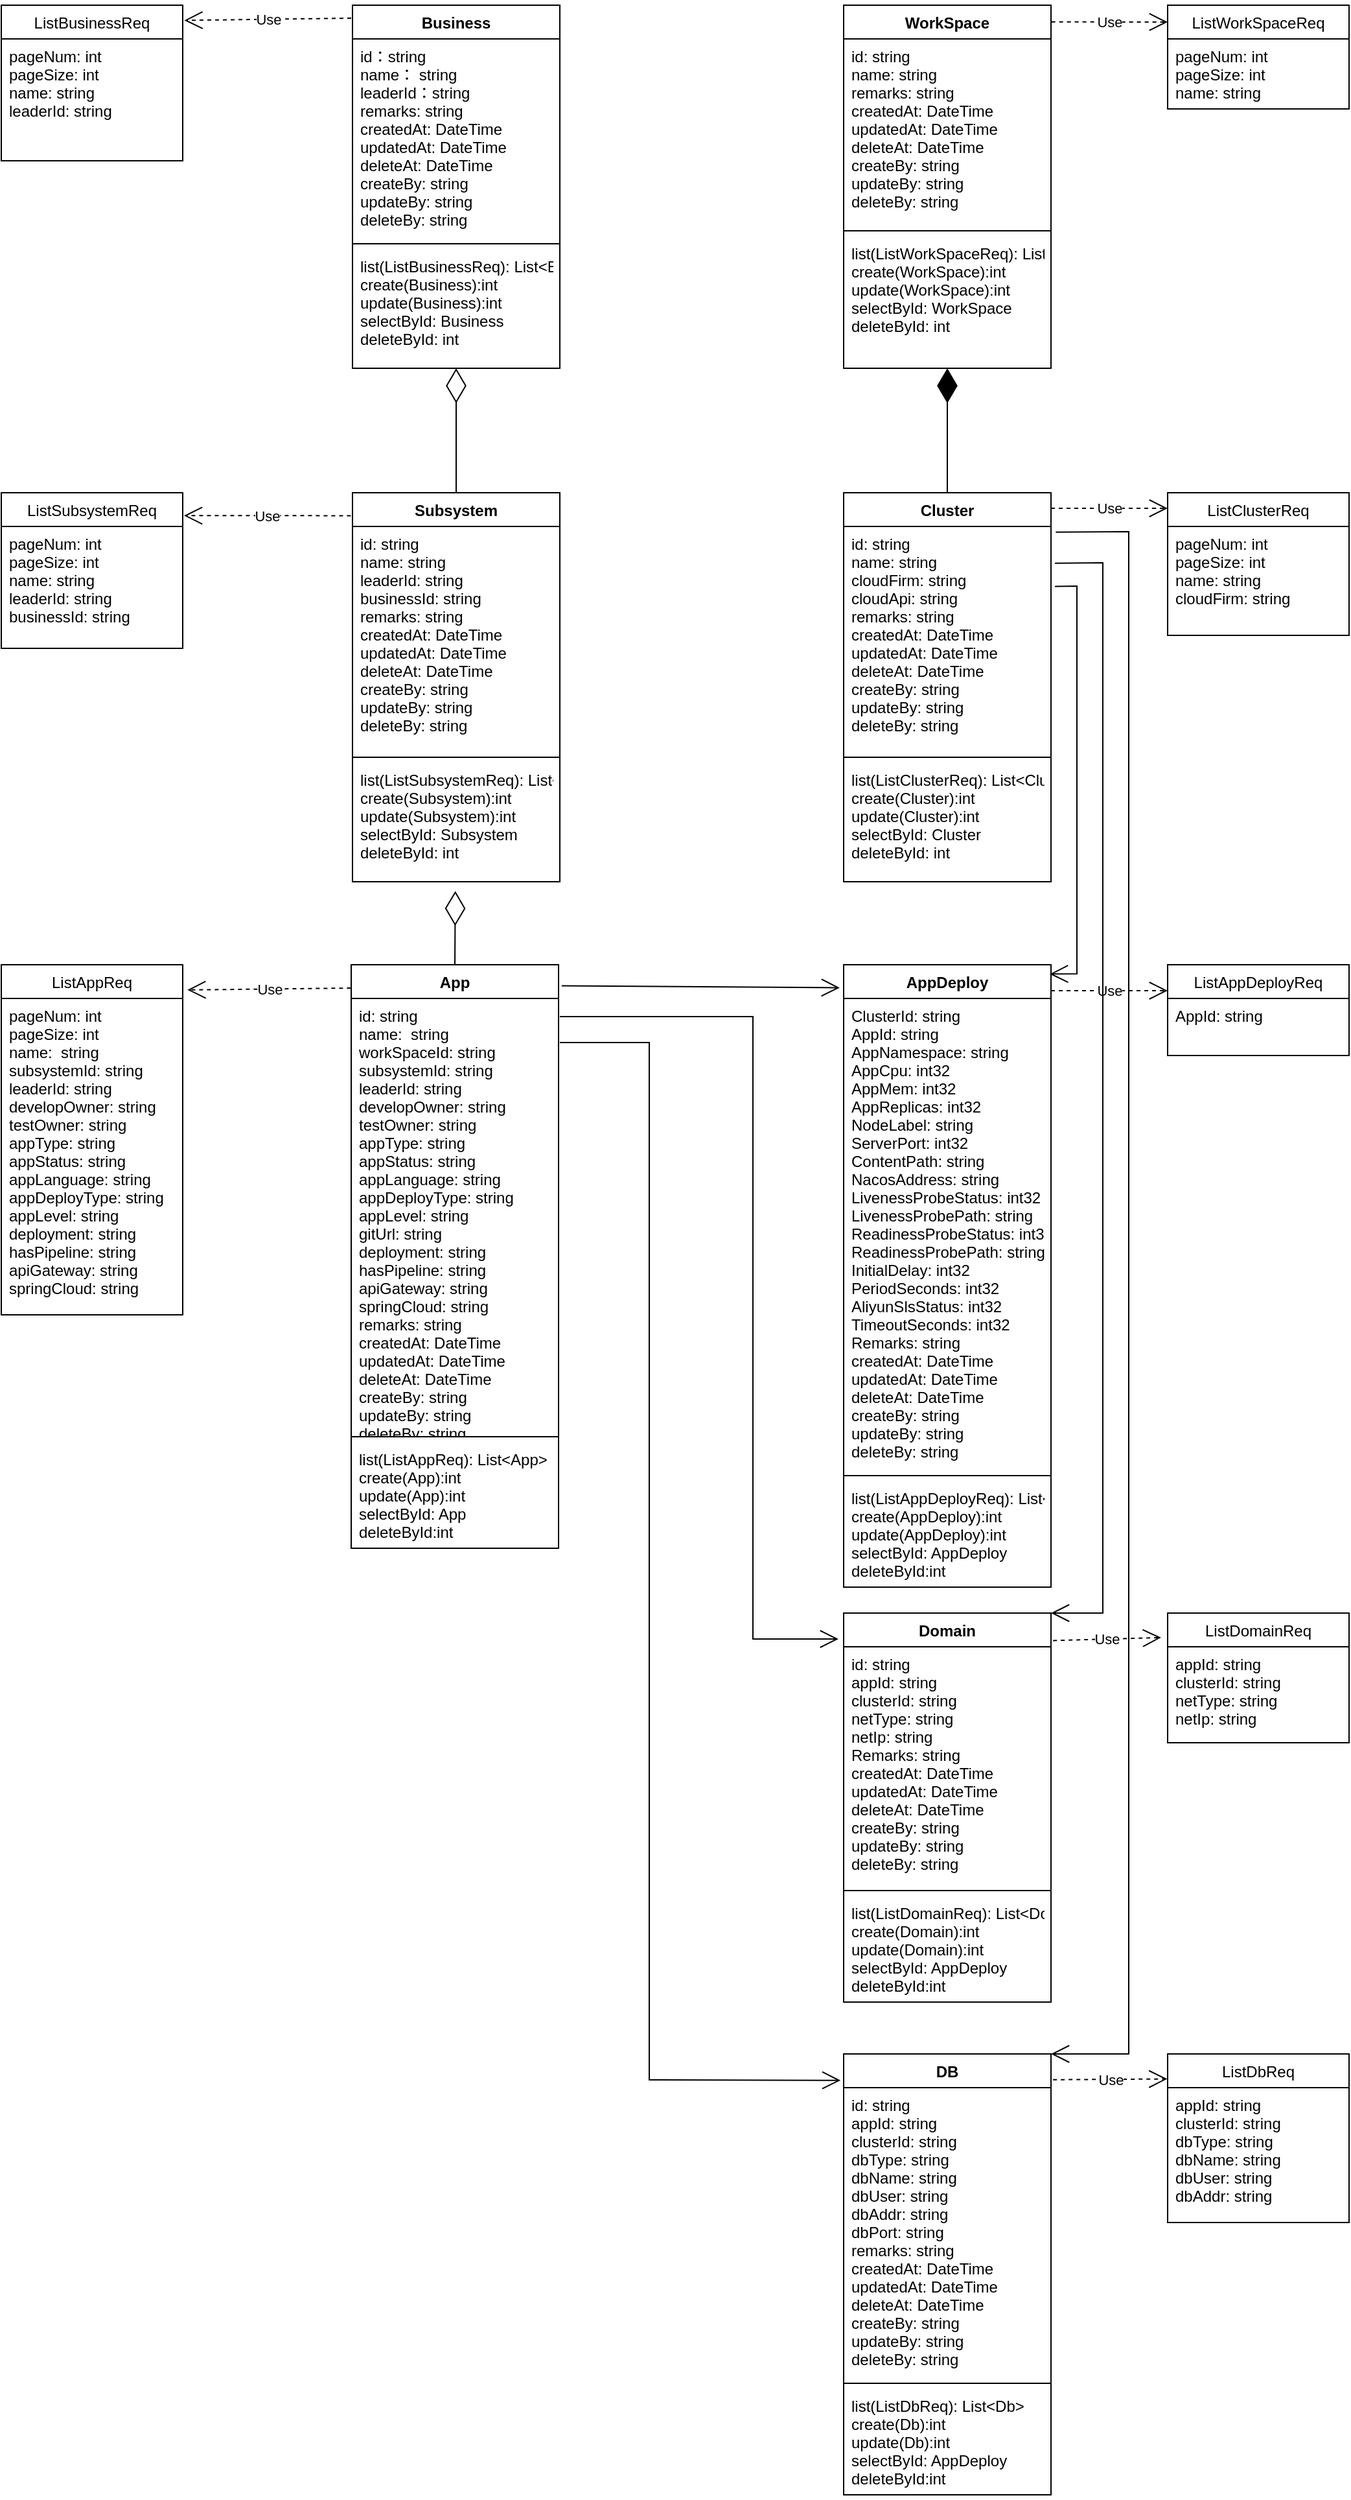 <mxfile version="17.4.5" type="github">
  <diagram id="C5RBs43oDa-KdzZeNtuy" name="Page-1">
    <mxGraphModel dx="2304" dy="1951" grid="1" gridSize="10" guides="1" tooltips="1" connect="1" arrows="1" fold="1" page="1" pageScale="1" pageWidth="827" pageHeight="1169" math="0" shadow="0">
      <root>
        <mxCell id="WIyWlLk6GJQsqaUBKTNV-0" />
        <mxCell id="WIyWlLk6GJQsqaUBKTNV-1" parent="WIyWlLk6GJQsqaUBKTNV-0" />
        <mxCell id="HXfbgiixLHI54wE9NL25-12" value="Business" style="swimlane;fontStyle=1;align=center;verticalAlign=top;childLayout=stackLayout;horizontal=1;startSize=26;horizontalStack=0;resizeParent=1;resizeParentMax=0;resizeLast=0;collapsible=1;marginBottom=0;" vertex="1" parent="WIyWlLk6GJQsqaUBKTNV-1">
          <mxGeometry x="131" y="-40" width="160" height="280" as="geometry" />
        </mxCell>
        <mxCell id="HXfbgiixLHI54wE9NL25-13" value="id：string&#xa;name： string&#xa;leaderId：string&#xa;remarks: string&#xa;createdAt: DateTime&#xa;updatedAt: DateTime&#xa;deleteAt: DateTime&#xa;createBy: string&#xa;updateBy: string&#xa;deleteBy: string" style="text;strokeColor=none;fillColor=none;align=left;verticalAlign=top;spacingLeft=4;spacingRight=4;overflow=hidden;rotatable=0;points=[[0,0.5],[1,0.5]];portConstraint=eastwest;" vertex="1" parent="HXfbgiixLHI54wE9NL25-12">
          <mxGeometry y="26" width="160" height="154" as="geometry" />
        </mxCell>
        <mxCell id="HXfbgiixLHI54wE9NL25-14" value="" style="line;strokeWidth=1;fillColor=none;align=left;verticalAlign=middle;spacingTop=-1;spacingLeft=3;spacingRight=3;rotatable=0;labelPosition=right;points=[];portConstraint=eastwest;" vertex="1" parent="HXfbgiixLHI54wE9NL25-12">
          <mxGeometry y="180" width="160" height="8" as="geometry" />
        </mxCell>
        <mxCell id="HXfbgiixLHI54wE9NL25-15" value="list(ListBusinessReq): List&lt;Business&gt;&#xa;create(Business):int&#xa;update(Business):int&#xa;selectById: Business&#xa;deleteById: int" style="text;strokeColor=none;fillColor=none;align=left;verticalAlign=top;spacingLeft=4;spacingRight=4;overflow=hidden;rotatable=0;points=[[0,0.5],[1,0.5]];portConstraint=eastwest;" vertex="1" parent="HXfbgiixLHI54wE9NL25-12">
          <mxGeometry y="188" width="160" height="92" as="geometry" />
        </mxCell>
        <mxCell id="HXfbgiixLHI54wE9NL25-16" value="App" style="swimlane;fontStyle=1;align=center;verticalAlign=top;childLayout=stackLayout;horizontal=1;startSize=26;horizontalStack=0;resizeParent=1;resizeParentMax=0;resizeLast=0;collapsible=1;marginBottom=0;" vertex="1" parent="WIyWlLk6GJQsqaUBKTNV-1">
          <mxGeometry x="130" y="700" width="160" height="450" as="geometry" />
        </mxCell>
        <mxCell id="HXfbgiixLHI54wE9NL25-17" value="id: string&#xa;name:  string&#xa;workSpaceId: string&#xa;subsystemId: string&#xa;leaderId: string&#xa;developOwner: string&#xa;testOwner: string&#xa;appType: string&#xa;appStatus: string&#xa;appLanguage: string&#xa;appDeployType: string&#xa;appLevel: string&#xa;gitUrl: string&#xa;deployment: string&#xa;hasPipeline: string&#xa;apiGateway: string&#xa;springCloud: string&#xa;remarks: string&#xa;createdAt: DateTime&#xa;updatedAt: DateTime&#xa;deleteAt: DateTime&#xa;createBy: string&#xa;updateBy: string&#xa;deleteBy: string" style="text;strokeColor=none;fillColor=none;align=left;verticalAlign=top;spacingLeft=4;spacingRight=4;overflow=hidden;rotatable=0;points=[[0,0.5],[1,0.5]];portConstraint=eastwest;" vertex="1" parent="HXfbgiixLHI54wE9NL25-16">
          <mxGeometry y="26" width="160" height="334" as="geometry" />
        </mxCell>
        <mxCell id="HXfbgiixLHI54wE9NL25-18" value="" style="line;strokeWidth=1;fillColor=none;align=left;verticalAlign=middle;spacingTop=-1;spacingLeft=3;spacingRight=3;rotatable=0;labelPosition=right;points=[];portConstraint=eastwest;" vertex="1" parent="HXfbgiixLHI54wE9NL25-16">
          <mxGeometry y="360" width="160" height="8" as="geometry" />
        </mxCell>
        <mxCell id="HXfbgiixLHI54wE9NL25-19" value="list(ListAppReq): List&lt;App&gt;&#xa;create(App):int&#xa;update(App):int&#xa;selectById: App&#xa;deleteById:int" style="text;strokeColor=none;fillColor=none;align=left;verticalAlign=top;spacingLeft=4;spacingRight=4;overflow=hidden;rotatable=0;points=[[0,0.5],[1,0.5]];portConstraint=eastwest;" vertex="1" parent="HXfbgiixLHI54wE9NL25-16">
          <mxGeometry y="368" width="160" height="82" as="geometry" />
        </mxCell>
        <mxCell id="HXfbgiixLHI54wE9NL25-20" value="WorkSpace" style="swimlane;fontStyle=1;align=center;verticalAlign=top;childLayout=stackLayout;horizontal=1;startSize=26;horizontalStack=0;resizeParent=1;resizeParentMax=0;resizeLast=0;collapsible=1;marginBottom=0;" vertex="1" parent="WIyWlLk6GJQsqaUBKTNV-1">
          <mxGeometry x="510" y="-40" width="160" height="280" as="geometry" />
        </mxCell>
        <mxCell id="HXfbgiixLHI54wE9NL25-21" value="id: string&#xa;name: string&#xa;remarks: string&#xa;createdAt: DateTime&#xa;updatedAt: DateTime&#xa;deleteAt: DateTime&#xa;createBy: string&#xa;updateBy: string&#xa;deleteBy: string" style="text;strokeColor=none;fillColor=none;align=left;verticalAlign=top;spacingLeft=4;spacingRight=4;overflow=hidden;rotatable=0;points=[[0,0.5],[1,0.5]];portConstraint=eastwest;" vertex="1" parent="HXfbgiixLHI54wE9NL25-20">
          <mxGeometry y="26" width="160" height="144" as="geometry" />
        </mxCell>
        <mxCell id="HXfbgiixLHI54wE9NL25-22" value="" style="line;strokeWidth=1;fillColor=none;align=left;verticalAlign=middle;spacingTop=-1;spacingLeft=3;spacingRight=3;rotatable=0;labelPosition=right;points=[];portConstraint=eastwest;" vertex="1" parent="HXfbgiixLHI54wE9NL25-20">
          <mxGeometry y="170" width="160" height="8" as="geometry" />
        </mxCell>
        <mxCell id="HXfbgiixLHI54wE9NL25-23" value="list(ListWorkSpaceReq): List&lt;WorkSpace&gt;&#xa;create(WorkSpace):int&#xa;update(WorkSpace):int&#xa;selectById: WorkSpace&#xa;deleteById: int" style="text;strokeColor=none;fillColor=none;align=left;verticalAlign=top;spacingLeft=4;spacingRight=4;overflow=hidden;rotatable=0;points=[[0,0.5],[1,0.5]];portConstraint=eastwest;" vertex="1" parent="HXfbgiixLHI54wE9NL25-20">
          <mxGeometry y="178" width="160" height="102" as="geometry" />
        </mxCell>
        <mxCell id="HXfbgiixLHI54wE9NL25-28" value="Cluster" style="swimlane;fontStyle=1;align=center;verticalAlign=top;childLayout=stackLayout;horizontal=1;startSize=26;horizontalStack=0;resizeParent=1;resizeParentMax=0;resizeLast=0;collapsible=1;marginBottom=0;" vertex="1" parent="WIyWlLk6GJQsqaUBKTNV-1">
          <mxGeometry x="510" y="336" width="160" height="300" as="geometry" />
        </mxCell>
        <mxCell id="HXfbgiixLHI54wE9NL25-29" value="id: string&#xa;name: string&#xa;cloudFirm: string&#xa;cloudApi: string&#xa;remarks: string&#xa;createdAt: DateTime&#xa;updatedAt: DateTime&#xa;deleteAt: DateTime&#xa;createBy: string&#xa;updateBy: string&#xa;deleteBy: string" style="text;strokeColor=none;fillColor=none;align=left;verticalAlign=top;spacingLeft=4;spacingRight=4;overflow=hidden;rotatable=0;points=[[0,0.5],[1,0.5]];portConstraint=eastwest;" vertex="1" parent="HXfbgiixLHI54wE9NL25-28">
          <mxGeometry y="26" width="160" height="174" as="geometry" />
        </mxCell>
        <mxCell id="HXfbgiixLHI54wE9NL25-30" value="" style="line;strokeWidth=1;fillColor=none;align=left;verticalAlign=middle;spacingTop=-1;spacingLeft=3;spacingRight=3;rotatable=0;labelPosition=right;points=[];portConstraint=eastwest;" vertex="1" parent="HXfbgiixLHI54wE9NL25-28">
          <mxGeometry y="200" width="160" height="8" as="geometry" />
        </mxCell>
        <mxCell id="HXfbgiixLHI54wE9NL25-31" value="list(ListClusterReq): List&lt;Cluster&gt;&#xa;create(Cluster):int&#xa;update(Cluster):int&#xa;selectById: Cluster&#xa;deleteById: int" style="text;strokeColor=none;fillColor=none;align=left;verticalAlign=top;spacingLeft=4;spacingRight=4;overflow=hidden;rotatable=0;points=[[0,0.5],[1,0.5]];portConstraint=eastwest;" vertex="1" parent="HXfbgiixLHI54wE9NL25-28">
          <mxGeometry y="208" width="160" height="92" as="geometry" />
        </mxCell>
        <mxCell id="HXfbgiixLHI54wE9NL25-35" value="Subsystem" style="swimlane;fontStyle=1;align=center;verticalAlign=top;childLayout=stackLayout;horizontal=1;startSize=26;horizontalStack=0;resizeParent=1;resizeParentMax=0;resizeLast=0;collapsible=1;marginBottom=0;" vertex="1" parent="WIyWlLk6GJQsqaUBKTNV-1">
          <mxGeometry x="131" y="336" width="160" height="300" as="geometry" />
        </mxCell>
        <mxCell id="HXfbgiixLHI54wE9NL25-36" value="id: string&#xa;name: string&#xa;leaderId: string&#xa;businessId: string&#xa;remarks: string&#xa;createdAt: DateTime&#xa;updatedAt: DateTime&#xa;deleteAt: DateTime&#xa;createBy: string&#xa;updateBy: string&#xa;deleteBy: string" style="text;strokeColor=none;fillColor=none;align=left;verticalAlign=top;spacingLeft=4;spacingRight=4;overflow=hidden;rotatable=0;points=[[0,0.5],[1,0.5]];portConstraint=eastwest;" vertex="1" parent="HXfbgiixLHI54wE9NL25-35">
          <mxGeometry y="26" width="160" height="174" as="geometry" />
        </mxCell>
        <mxCell id="HXfbgiixLHI54wE9NL25-37" value="" style="line;strokeWidth=1;fillColor=none;align=left;verticalAlign=middle;spacingTop=-1;spacingLeft=3;spacingRight=3;rotatable=0;labelPosition=right;points=[];portConstraint=eastwest;" vertex="1" parent="HXfbgiixLHI54wE9NL25-35">
          <mxGeometry y="200" width="160" height="8" as="geometry" />
        </mxCell>
        <mxCell id="HXfbgiixLHI54wE9NL25-38" value="list(ListSubsystemReq): List&lt;Subsystem&gt;&#xa;create(Subsystem):int&#xa;update(Subsystem):int&#xa;selectById: Subsystem&#xa;deleteById: int" style="text;strokeColor=none;fillColor=none;align=left;verticalAlign=top;spacingLeft=4;spacingRight=4;overflow=hidden;rotatable=0;points=[[0,0.5],[1,0.5]];portConstraint=eastwest;" vertex="1" parent="HXfbgiixLHI54wE9NL25-35">
          <mxGeometry y="208" width="160" height="92" as="geometry" />
        </mxCell>
        <mxCell id="HXfbgiixLHI54wE9NL25-40" value="" style="endArrow=diamondThin;endFill=0;endSize=24;html=1;rounded=0;exitX=0.5;exitY=0;exitDx=0;exitDy=0;" edge="1" parent="WIyWlLk6GJQsqaUBKTNV-1" source="HXfbgiixLHI54wE9NL25-35" target="HXfbgiixLHI54wE9NL25-15">
          <mxGeometry width="160" relative="1" as="geometry">
            <mxPoint x="320" y="170" as="sourcePoint" />
            <mxPoint x="210" y="140" as="targetPoint" />
          </mxGeometry>
        </mxCell>
        <mxCell id="HXfbgiixLHI54wE9NL25-41" value="" style="endArrow=diamondThin;endFill=0;endSize=24;html=1;rounded=0;exitX=0.5;exitY=0;exitDx=0;exitDy=0;entryX=0.496;entryY=1.077;entryDx=0;entryDy=0;entryPerimeter=0;" edge="1" parent="WIyWlLk6GJQsqaUBKTNV-1" source="HXfbgiixLHI54wE9NL25-16" target="HXfbgiixLHI54wE9NL25-38">
          <mxGeometry width="160" relative="1" as="geometry">
            <mxPoint x="320" y="270" as="sourcePoint" />
            <mxPoint x="480" y="270" as="targetPoint" />
          </mxGeometry>
        </mxCell>
        <mxCell id="HXfbgiixLHI54wE9NL25-42" value="" style="endArrow=diamondThin;endFill=1;endSize=24;html=1;rounded=0;exitX=0.5;exitY=0;exitDx=0;exitDy=0;" edge="1" parent="WIyWlLk6GJQsqaUBKTNV-1" source="HXfbgiixLHI54wE9NL25-28" target="HXfbgiixLHI54wE9NL25-23">
          <mxGeometry width="160" relative="1" as="geometry">
            <mxPoint x="320" y="290" as="sourcePoint" />
            <mxPoint x="480" y="290" as="targetPoint" />
          </mxGeometry>
        </mxCell>
        <mxCell id="HXfbgiixLHI54wE9NL25-43" value="AppDeploy" style="swimlane;fontStyle=1;align=center;verticalAlign=top;childLayout=stackLayout;horizontal=1;startSize=26;horizontalStack=0;resizeParent=1;resizeParentMax=0;resizeLast=0;collapsible=1;marginBottom=0;" vertex="1" parent="WIyWlLk6GJQsqaUBKTNV-1">
          <mxGeometry x="510" y="700" width="160" height="480" as="geometry" />
        </mxCell>
        <mxCell id="HXfbgiixLHI54wE9NL25-44" value="ClusterId: string&#xa;AppId: string&#xa;AppNamespace: string&#xa;AppCpu: int32 &#xa;AppMem: int32 &#xa;AppReplicas: int32 &#xa;NodeLabel: string&#xa;ServerPort: int32 &#xa;ContentPath: string&#xa;NacosAddress: string&#xa;LivenessProbeStatus: int32 &#xa;LivenessProbePath: string&#xa;ReadinessProbeStatus: int32 &#xa;ReadinessProbePath: string&#xa;InitialDelay: int32 &#xa;PeriodSeconds: int32 &#xa;AliyunSlsStatus: int32 &#xa;TimeoutSeconds: int32 &#xa;Remarks: string&#xa;createdAt: DateTime&#xa;updatedAt: DateTime&#xa;deleteAt: DateTime&#xa;createBy: string&#xa;updateBy: string&#xa;deleteBy: string" style="text;strokeColor=none;fillColor=none;align=left;verticalAlign=top;spacingLeft=4;spacingRight=4;overflow=hidden;rotatable=0;points=[[0,0.5],[1,0.5]];portConstraint=eastwest;" vertex="1" parent="HXfbgiixLHI54wE9NL25-43">
          <mxGeometry y="26" width="160" height="364" as="geometry" />
        </mxCell>
        <mxCell id="HXfbgiixLHI54wE9NL25-45" value="" style="line;strokeWidth=1;fillColor=none;align=left;verticalAlign=middle;spacingTop=-1;spacingLeft=3;spacingRight=3;rotatable=0;labelPosition=right;points=[];portConstraint=eastwest;" vertex="1" parent="HXfbgiixLHI54wE9NL25-43">
          <mxGeometry y="390" width="160" height="8" as="geometry" />
        </mxCell>
        <mxCell id="HXfbgiixLHI54wE9NL25-46" value="list(ListAppDeployReq): List&lt;AppDeploy&gt;&#xa;create(AppDeploy):int&#xa;update(AppDeploy):int&#xa;selectById: AppDeploy&#xa;deleteById:int" style="text;strokeColor=none;fillColor=none;align=left;verticalAlign=top;spacingLeft=4;spacingRight=4;overflow=hidden;rotatable=0;points=[[0,0.5],[1,0.5]];portConstraint=eastwest;" vertex="1" parent="HXfbgiixLHI54wE9NL25-43">
          <mxGeometry y="398" width="160" height="82" as="geometry" />
        </mxCell>
        <mxCell id="HXfbgiixLHI54wE9NL25-51" value="ListAppReq" style="swimlane;fontStyle=0;childLayout=stackLayout;horizontal=1;startSize=26;fillColor=none;horizontalStack=0;resizeParent=1;resizeParentMax=0;resizeLast=0;collapsible=1;marginBottom=0;" vertex="1" parent="WIyWlLk6GJQsqaUBKTNV-1">
          <mxGeometry x="-140" y="700" width="140" height="270" as="geometry" />
        </mxCell>
        <mxCell id="HXfbgiixLHI54wE9NL25-54" value="pageNum: int&#xa;pageSize: int&#xa;name:  string&#xa;subsystemId: string&#xa;leaderId: string&#xa;developOwner: string&#xa;testOwner: string&#xa;appType: string&#xa;appStatus: string&#xa;appLanguage: string&#xa;appDeployType: string&#xa;appLevel: string&#xa;deployment: string&#xa;hasPipeline: string&#xa;apiGateway: string&#xa;springCloud: string" style="text;strokeColor=none;fillColor=none;align=left;verticalAlign=top;spacingLeft=4;spacingRight=4;overflow=hidden;rotatable=0;points=[[0,0.5],[1,0.5]];portConstraint=eastwest;" vertex="1" parent="HXfbgiixLHI54wE9NL25-51">
          <mxGeometry y="26" width="140" height="244" as="geometry" />
        </mxCell>
        <mxCell id="HXfbgiixLHI54wE9NL25-55" value="Use" style="endArrow=open;endSize=12;dashed=1;html=1;rounded=0;entryX=1.026;entryY=0.072;entryDx=0;entryDy=0;entryPerimeter=0;exitX=-0.002;exitY=0.04;exitDx=0;exitDy=0;exitPerimeter=0;" edge="1" parent="WIyWlLk6GJQsqaUBKTNV-1" source="HXfbgiixLHI54wE9NL25-16" target="HXfbgiixLHI54wE9NL25-51">
          <mxGeometry width="160" relative="1" as="geometry">
            <mxPoint x="120" y="870" as="sourcePoint" />
            <mxPoint x="300" y="870" as="targetPoint" />
          </mxGeometry>
        </mxCell>
        <mxCell id="HXfbgiixLHI54wE9NL25-56" value="ListSubsystemReq" style="swimlane;fontStyle=0;childLayout=stackLayout;horizontal=1;startSize=26;fillColor=none;horizontalStack=0;resizeParent=1;resizeParentMax=0;resizeLast=0;collapsible=1;marginBottom=0;" vertex="1" parent="WIyWlLk6GJQsqaUBKTNV-1">
          <mxGeometry x="-140" y="336" width="140" height="120" as="geometry" />
        </mxCell>
        <mxCell id="HXfbgiixLHI54wE9NL25-57" value="pageNum: int&#xa;pageSize: int&#xa;name: string&#xa;leaderId: string&#xa;businessId: string" style="text;strokeColor=none;fillColor=none;align=left;verticalAlign=top;spacingLeft=4;spacingRight=4;overflow=hidden;rotatable=0;points=[[0,0.5],[1,0.5]];portConstraint=eastwest;" vertex="1" parent="HXfbgiixLHI54wE9NL25-56">
          <mxGeometry y="26" width="140" height="94" as="geometry" />
        </mxCell>
        <mxCell id="HXfbgiixLHI54wE9NL25-60" value="Use" style="endArrow=open;endSize=12;dashed=1;html=1;rounded=0;exitX=-0.008;exitY=0.059;exitDx=0;exitDy=0;exitPerimeter=0;entryX=1.007;entryY=0.147;entryDx=0;entryDy=0;entryPerimeter=0;" edge="1" parent="WIyWlLk6GJQsqaUBKTNV-1" source="HXfbgiixLHI54wE9NL25-35" target="HXfbgiixLHI54wE9NL25-56">
          <mxGeometry width="160" relative="1" as="geometry">
            <mxPoint x="140" y="410" as="sourcePoint" />
            <mxPoint x="300" y="410" as="targetPoint" />
          </mxGeometry>
        </mxCell>
        <mxCell id="HXfbgiixLHI54wE9NL25-61" value="ListBusinessReq" style="swimlane;fontStyle=0;childLayout=stackLayout;horizontal=1;startSize=26;fillColor=none;horizontalStack=0;resizeParent=1;resizeParentMax=0;resizeLast=0;collapsible=1;marginBottom=0;" vertex="1" parent="WIyWlLk6GJQsqaUBKTNV-1">
          <mxGeometry x="-140" y="-40" width="140" height="120" as="geometry" />
        </mxCell>
        <mxCell id="HXfbgiixLHI54wE9NL25-62" value="pageNum: int&#xa;pageSize: int&#xa;name: string&#xa;leaderId: string" style="text;strokeColor=none;fillColor=none;align=left;verticalAlign=top;spacingLeft=4;spacingRight=4;overflow=hidden;rotatable=0;points=[[0,0.5],[1,0.5]];portConstraint=eastwest;" vertex="1" parent="HXfbgiixLHI54wE9NL25-61">
          <mxGeometry y="26" width="140" height="94" as="geometry" />
        </mxCell>
        <mxCell id="HXfbgiixLHI54wE9NL25-63" value="Use" style="endArrow=open;endSize=12;dashed=1;html=1;rounded=0;exitX=-0.008;exitY=0.059;exitDx=0;exitDy=0;exitPerimeter=0;entryX=1.007;entryY=0.147;entryDx=0;entryDy=0;entryPerimeter=0;" edge="1" parent="WIyWlLk6GJQsqaUBKTNV-1">
          <mxGeometry width="160" relative="1" as="geometry">
            <mxPoint x="130.0" y="-30.0" as="sourcePoint" />
            <mxPoint x="1.26" y="-28.29" as="targetPoint" />
          </mxGeometry>
        </mxCell>
        <mxCell id="HXfbgiixLHI54wE9NL25-64" value="ListWorkSpaceReq" style="swimlane;fontStyle=0;childLayout=stackLayout;horizontal=1;startSize=26;fillColor=none;horizontalStack=0;resizeParent=1;resizeParentMax=0;resizeLast=0;collapsible=1;marginBottom=0;" vertex="1" parent="WIyWlLk6GJQsqaUBKTNV-1">
          <mxGeometry x="760" y="-40" width="140" height="80" as="geometry" />
        </mxCell>
        <mxCell id="HXfbgiixLHI54wE9NL25-68" value="Use" style="endArrow=open;endSize=12;dashed=1;html=1;rounded=0;exitX=1.002;exitY=0.046;exitDx=0;exitDy=0;exitPerimeter=0;" edge="1" parent="HXfbgiixLHI54wE9NL25-64" source="HXfbgiixLHI54wE9NL25-20">
          <mxGeometry width="160" relative="1" as="geometry">
            <mxPoint x="-90" y="12.5" as="sourcePoint" />
            <mxPoint y="13" as="targetPoint" />
          </mxGeometry>
        </mxCell>
        <mxCell id="HXfbgiixLHI54wE9NL25-65" value="pageNum: int&#xa;pageSize: int&#xa;name: string" style="text;strokeColor=none;fillColor=none;align=left;verticalAlign=top;spacingLeft=4;spacingRight=4;overflow=hidden;rotatable=0;points=[[0,0.5],[1,0.5]];portConstraint=eastwest;" vertex="1" parent="HXfbgiixLHI54wE9NL25-64">
          <mxGeometry y="26" width="140" height="54" as="geometry" />
        </mxCell>
        <mxCell id="HXfbgiixLHI54wE9NL25-69" value="ListClusterReq" style="swimlane;fontStyle=0;childLayout=stackLayout;horizontal=1;startSize=26;fillColor=none;horizontalStack=0;resizeParent=1;resizeParentMax=0;resizeLast=0;collapsible=1;marginBottom=0;" vertex="1" parent="WIyWlLk6GJQsqaUBKTNV-1">
          <mxGeometry x="760" y="336" width="140" height="110" as="geometry" />
        </mxCell>
        <mxCell id="HXfbgiixLHI54wE9NL25-73" value="Use" style="endArrow=open;endSize=12;dashed=1;html=1;rounded=0;" edge="1" parent="HXfbgiixLHI54wE9NL25-69">
          <mxGeometry width="160" relative="1" as="geometry">
            <mxPoint x="-90" y="12" as="sourcePoint" />
            <mxPoint y="12" as="targetPoint" />
          </mxGeometry>
        </mxCell>
        <mxCell id="HXfbgiixLHI54wE9NL25-70" value="pageNum: int&#xa;pageSize: int&#xa;name: string&#xa;cloudFirm: string" style="text;strokeColor=none;fillColor=none;align=left;verticalAlign=top;spacingLeft=4;spacingRight=4;overflow=hidden;rotatable=0;points=[[0,0.5],[1,0.5]];portConstraint=eastwest;" vertex="1" parent="HXfbgiixLHI54wE9NL25-69">
          <mxGeometry y="26" width="140" height="84" as="geometry" />
        </mxCell>
        <mxCell id="HXfbgiixLHI54wE9NL25-74" value="ListAppDeployReq" style="swimlane;fontStyle=0;childLayout=stackLayout;horizontal=1;startSize=26;fillColor=none;horizontalStack=0;resizeParent=1;resizeParentMax=0;resizeLast=0;collapsible=1;marginBottom=0;" vertex="1" parent="WIyWlLk6GJQsqaUBKTNV-1">
          <mxGeometry x="760" y="700" width="140" height="70" as="geometry" />
        </mxCell>
        <mxCell id="HXfbgiixLHI54wE9NL25-76" value="AppId: string" style="text;strokeColor=none;fillColor=none;align=left;verticalAlign=top;spacingLeft=4;spacingRight=4;overflow=hidden;rotatable=0;points=[[0,0.5],[1,0.5]];portConstraint=eastwest;" vertex="1" parent="HXfbgiixLHI54wE9NL25-74">
          <mxGeometry y="26" width="140" height="44" as="geometry" />
        </mxCell>
        <mxCell id="HXfbgiixLHI54wE9NL25-79" value="Use" style="endArrow=open;endSize=12;dashed=1;html=1;rounded=0;" edge="1" parent="WIyWlLk6GJQsqaUBKTNV-1">
          <mxGeometry width="160" relative="1" as="geometry">
            <mxPoint x="670" y="720" as="sourcePoint" />
            <mxPoint x="760" y="720" as="targetPoint" />
          </mxGeometry>
        </mxCell>
        <mxCell id="HXfbgiixLHI54wE9NL25-81" value="DB" style="swimlane;fontStyle=1;align=center;verticalAlign=top;childLayout=stackLayout;horizontal=1;startSize=26;horizontalStack=0;resizeParent=1;resizeParentMax=0;resizeLast=0;collapsible=1;marginBottom=0;" vertex="1" parent="WIyWlLk6GJQsqaUBKTNV-1">
          <mxGeometry x="510" y="1540" width="160" height="340" as="geometry" />
        </mxCell>
        <mxCell id="HXfbgiixLHI54wE9NL25-82" value="id: string&#xa;appId: string&#xa;clusterId: string&#xa;dbType: string&#xa;dbName: string&#xa;dbUser: string&#xa;dbAddr: string&#xa;dbPort: string&#xa;remarks: string&#xa;createdAt: DateTime&#xa;updatedAt: DateTime&#xa;deleteAt: DateTime&#xa;createBy: string&#xa;updateBy: string&#xa;deleteBy: string" style="text;strokeColor=none;fillColor=none;align=left;verticalAlign=top;spacingLeft=4;spacingRight=4;overflow=hidden;rotatable=0;points=[[0,0.5],[1,0.5]];portConstraint=eastwest;" vertex="1" parent="HXfbgiixLHI54wE9NL25-81">
          <mxGeometry y="26" width="160" height="224" as="geometry" />
        </mxCell>
        <mxCell id="HXfbgiixLHI54wE9NL25-83" value="" style="line;strokeWidth=1;fillColor=none;align=left;verticalAlign=middle;spacingTop=-1;spacingLeft=3;spacingRight=3;rotatable=0;labelPosition=right;points=[];portConstraint=eastwest;" vertex="1" parent="HXfbgiixLHI54wE9NL25-81">
          <mxGeometry y="250" width="160" height="8" as="geometry" />
        </mxCell>
        <mxCell id="HXfbgiixLHI54wE9NL25-84" value="list(ListDbReq): List&lt;Db&gt;&#xa;create(Db):int&#xa;update(Db):int&#xa;selectById: AppDeploy&#xa;deleteById:int" style="text;strokeColor=none;fillColor=none;align=left;verticalAlign=top;spacingLeft=4;spacingRight=4;overflow=hidden;rotatable=0;points=[[0,0.5],[1,0.5]];portConstraint=eastwest;" vertex="1" parent="HXfbgiixLHI54wE9NL25-81">
          <mxGeometry y="258" width="160" height="82" as="geometry" />
        </mxCell>
        <mxCell id="HXfbgiixLHI54wE9NL25-85" value="Domain" style="swimlane;fontStyle=1;align=center;verticalAlign=top;childLayout=stackLayout;horizontal=1;startSize=26;horizontalStack=0;resizeParent=1;resizeParentMax=0;resizeLast=0;collapsible=1;marginBottom=0;" vertex="1" parent="WIyWlLk6GJQsqaUBKTNV-1">
          <mxGeometry x="510" y="1200" width="160" height="300" as="geometry" />
        </mxCell>
        <mxCell id="HXfbgiixLHI54wE9NL25-86" value="id: string&#xa;appId: string&#xa;clusterId: string&#xa;netType: string&#xa;netIp: string&#xa;Remarks: string&#xa;createdAt: DateTime&#xa;updatedAt: DateTime&#xa;deleteAt: DateTime&#xa;createBy: string&#xa;updateBy: string&#xa;deleteBy: string" style="text;strokeColor=none;fillColor=none;align=left;verticalAlign=top;spacingLeft=4;spacingRight=4;overflow=hidden;rotatable=0;points=[[0,0.5],[1,0.5]];portConstraint=eastwest;" vertex="1" parent="HXfbgiixLHI54wE9NL25-85">
          <mxGeometry y="26" width="160" height="184" as="geometry" />
        </mxCell>
        <mxCell id="HXfbgiixLHI54wE9NL25-87" value="" style="line;strokeWidth=1;fillColor=none;align=left;verticalAlign=middle;spacingTop=-1;spacingLeft=3;spacingRight=3;rotatable=0;labelPosition=right;points=[];portConstraint=eastwest;" vertex="1" parent="HXfbgiixLHI54wE9NL25-85">
          <mxGeometry y="210" width="160" height="8" as="geometry" />
        </mxCell>
        <mxCell id="HXfbgiixLHI54wE9NL25-88" value="list(ListDomainReq): List&lt;Domain&gt;&#xa;create(Domain):int&#xa;update(Domain):int&#xa;selectById: AppDeploy&#xa;deleteById:int" style="text;strokeColor=none;fillColor=none;align=left;verticalAlign=top;spacingLeft=4;spacingRight=4;overflow=hidden;rotatable=0;points=[[0,0.5],[1,0.5]];portConstraint=eastwest;" vertex="1" parent="HXfbgiixLHI54wE9NL25-85">
          <mxGeometry y="218" width="160" height="82" as="geometry" />
        </mxCell>
        <mxCell id="HXfbgiixLHI54wE9NL25-90" value="" style="endArrow=open;endFill=1;endSize=12;html=1;rounded=0;exitX=1.015;exitY=0.036;exitDx=0;exitDy=0;exitPerimeter=0;entryX=-0.019;entryY=0.037;entryDx=0;entryDy=0;entryPerimeter=0;" edge="1" parent="WIyWlLk6GJQsqaUBKTNV-1" source="HXfbgiixLHI54wE9NL25-16" target="HXfbgiixLHI54wE9NL25-43">
          <mxGeometry width="160" relative="1" as="geometry">
            <mxPoint x="521.64" y="980.48" as="sourcePoint" />
            <mxPoint x="305.0" y="980.0" as="targetPoint" />
          </mxGeometry>
        </mxCell>
        <mxCell id="HXfbgiixLHI54wE9NL25-91" value="" style="endArrow=open;endFill=1;endSize=12;html=1;rounded=0;exitX=1.015;exitY=0.036;exitDx=0;exitDy=0;exitPerimeter=0;" edge="1" parent="WIyWlLk6GJQsqaUBKTNV-1">
          <mxGeometry width="160" relative="1" as="geometry">
            <mxPoint x="291.0" y="740.0" as="sourcePoint" />
            <mxPoint x="506" y="1220" as="targetPoint" />
            <Array as="points">
              <mxPoint x="440" y="740" />
              <mxPoint x="440" y="1220" />
            </Array>
          </mxGeometry>
        </mxCell>
        <mxCell id="HXfbgiixLHI54wE9NL25-92" value="" style="endArrow=open;endFill=1;endSize=12;html=1;rounded=0;exitX=1.015;exitY=0.036;exitDx=0;exitDy=0;exitPerimeter=0;entryX=-0.015;entryY=0.06;entryDx=0;entryDy=0;entryPerimeter=0;" edge="1" parent="WIyWlLk6GJQsqaUBKTNV-1" target="HXfbgiixLHI54wE9NL25-81">
          <mxGeometry width="160" relative="1" as="geometry">
            <mxPoint x="291.0" y="760.0" as="sourcePoint" />
            <mxPoint x="500" y="1400" as="targetPoint" />
            <Array as="points">
              <mxPoint x="360" y="760" />
              <mxPoint x="360" y="1560" />
            </Array>
          </mxGeometry>
        </mxCell>
        <mxCell id="HXfbgiixLHI54wE9NL25-93" value="ListDomainReq" style="swimlane;fontStyle=0;childLayout=stackLayout;horizontal=1;startSize=26;fillColor=none;horizontalStack=0;resizeParent=1;resizeParentMax=0;resizeLast=0;collapsible=1;marginBottom=0;" vertex="1" parent="WIyWlLk6GJQsqaUBKTNV-1">
          <mxGeometry x="760" y="1200" width="140" height="100" as="geometry" />
        </mxCell>
        <mxCell id="HXfbgiixLHI54wE9NL25-94" value="appId: string&#xa;clusterId: string&#xa;netType: string&#xa;netIp: string" style="text;strokeColor=none;fillColor=none;align=left;verticalAlign=top;spacingLeft=4;spacingRight=4;overflow=hidden;rotatable=0;points=[[0,0.5],[1,0.5]];portConstraint=eastwest;" vertex="1" parent="HXfbgiixLHI54wE9NL25-93">
          <mxGeometry y="26" width="140" height="74" as="geometry" />
        </mxCell>
        <mxCell id="HXfbgiixLHI54wE9NL25-97" value="Use" style="endArrow=open;endSize=12;dashed=1;html=1;rounded=0;exitX=1.01;exitY=0.034;exitDx=0;exitDy=0;exitPerimeter=0;entryX=-0.036;entryY=0.079;entryDx=0;entryDy=0;entryPerimeter=0;" edge="1" parent="WIyWlLk6GJQsqaUBKTNV-1">
          <mxGeometry width="160" relative="1" as="geometry">
            <mxPoint x="671.6" y="1221.2" as="sourcePoint" />
            <mxPoint x="754.96" y="1218.9" as="targetPoint" />
          </mxGeometry>
        </mxCell>
        <mxCell id="HXfbgiixLHI54wE9NL25-98" value="ListDbReq" style="swimlane;fontStyle=0;childLayout=stackLayout;horizontal=1;startSize=26;fillColor=none;horizontalStack=0;resizeParent=1;resizeParentMax=0;resizeLast=0;collapsible=1;marginBottom=0;" vertex="1" parent="WIyWlLk6GJQsqaUBKTNV-1">
          <mxGeometry x="760" y="1540" width="140" height="130" as="geometry" />
        </mxCell>
        <mxCell id="HXfbgiixLHI54wE9NL25-99" value="appId: string&#xa;clusterId: string&#xa;dbType: string&#xa;dbName: string&#xa;dbUser: string&#xa;dbAddr: string" style="text;strokeColor=none;fillColor=none;align=left;verticalAlign=top;spacingLeft=4;spacingRight=4;overflow=hidden;rotatable=0;points=[[0,0.5],[1,0.5]];portConstraint=eastwest;" vertex="1" parent="HXfbgiixLHI54wE9NL25-98">
          <mxGeometry y="26" width="140" height="104" as="geometry" />
        </mxCell>
        <mxCell id="HXfbgiixLHI54wE9NL25-100" value="Use" style="endArrow=open;endSize=12;dashed=1;html=1;rounded=0;exitX=1.01;exitY=0.032;exitDx=0;exitDy=0;exitPerimeter=0;entryX=-0.002;entryY=0.079;entryDx=0;entryDy=0;entryPerimeter=0;" edge="1" parent="WIyWlLk6GJQsqaUBKTNV-1">
          <mxGeometry width="160" relative="1" as="geometry">
            <mxPoint x="671.6" y="1559.88" as="sourcePoint" />
            <mxPoint x="759.72" y="1559.27" as="targetPoint" />
          </mxGeometry>
        </mxCell>
        <mxCell id="HXfbgiixLHI54wE9NL25-101" value="" style="endArrow=open;endFill=1;endSize=12;html=1;rounded=0;exitX=1.019;exitY=0.163;exitDx=0;exitDy=0;exitPerimeter=0;" edge="1" parent="WIyWlLk6GJQsqaUBKTNV-1" source="HXfbgiixLHI54wE9NL25-29">
          <mxGeometry width="160" relative="1" as="geometry">
            <mxPoint x="700.0" y="540.0" as="sourcePoint" />
            <mxPoint x="670" y="1200" as="targetPoint" />
            <Array as="points">
              <mxPoint x="710" y="390" />
              <mxPoint x="710" y="1200" />
            </Array>
          </mxGeometry>
        </mxCell>
        <mxCell id="HXfbgiixLHI54wE9NL25-102" value="" style="endArrow=open;endFill=1;endSize=12;html=1;rounded=0;exitX=1.019;exitY=0.266;exitDx=0;exitDy=0;exitPerimeter=0;entryX=0.994;entryY=0.015;entryDx=0;entryDy=0;entryPerimeter=0;" edge="1" parent="WIyWlLk6GJQsqaUBKTNV-1" source="HXfbgiixLHI54wE9NL25-29" target="HXfbgiixLHI54wE9NL25-43">
          <mxGeometry width="160" relative="1" as="geometry">
            <mxPoint x="710" y="550" as="sourcePoint" />
            <mxPoint x="670" y="700" as="targetPoint" />
            <Array as="points">
              <mxPoint x="690" y="408" />
              <mxPoint x="690" y="707" />
            </Array>
          </mxGeometry>
        </mxCell>
        <mxCell id="HXfbgiixLHI54wE9NL25-103" value="" style="endArrow=open;endFill=1;endSize=12;html=1;rounded=0;exitX=1.023;exitY=0.025;exitDx=0;exitDy=0;exitPerimeter=0;entryX=1;entryY=0;entryDx=0;entryDy=0;" edge="1" parent="WIyWlLk6GJQsqaUBKTNV-1" source="HXfbgiixLHI54wE9NL25-29" target="HXfbgiixLHI54wE9NL25-81">
          <mxGeometry width="160" relative="1" as="geometry">
            <mxPoint x="720" y="560" as="sourcePoint" />
            <mxPoint x="674" y="1540" as="targetPoint" />
            <Array as="points">
              <mxPoint x="730" y="366" />
              <mxPoint x="730" y="1540" />
            </Array>
          </mxGeometry>
        </mxCell>
      </root>
    </mxGraphModel>
  </diagram>
</mxfile>
